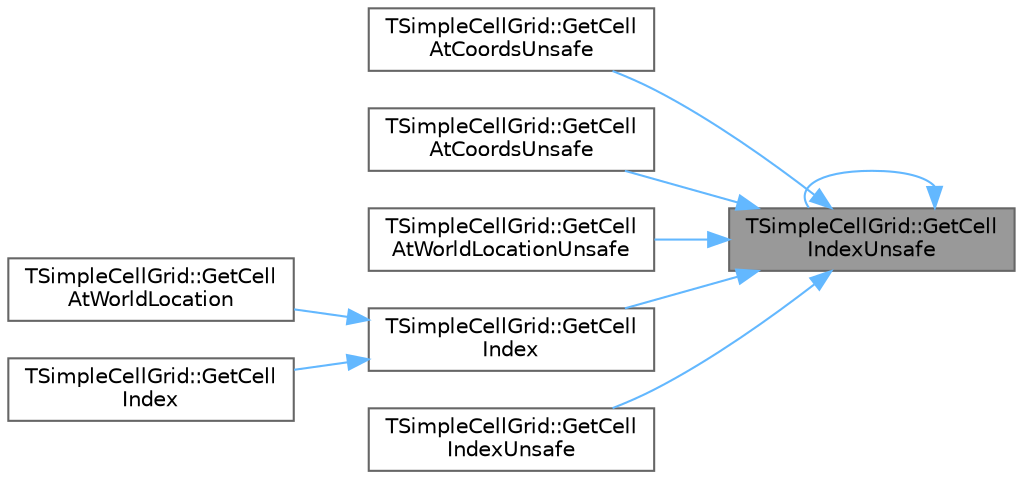 digraph "TSimpleCellGrid::GetCellIndexUnsafe"
{
 // INTERACTIVE_SVG=YES
 // LATEX_PDF_SIZE
  bgcolor="transparent";
  edge [fontname=Helvetica,fontsize=10,labelfontname=Helvetica,labelfontsize=10];
  node [fontname=Helvetica,fontsize=10,shape=box,height=0.2,width=0.4];
  rankdir="RL";
  Node1 [id="Node000001",label="TSimpleCellGrid::GetCell\lIndexUnsafe",height=0.2,width=0.4,color="gray40", fillcolor="grey60", style="filled", fontcolor="black",tooltip="Convert world location to cell index, result can be invalid."];
  Node1 -> Node2 [id="edge1_Node000001_Node000002",dir="back",color="steelblue1",style="solid",tooltip=" "];
  Node2 [id="Node000002",label="TSimpleCellGrid::GetCell\lAtCoordsUnsafe",height=0.2,width=0.4,color="grey40", fillcolor="white", style="filled",URL="$d2/dcb/structTSimpleCellGrid.html#a5e09f9d60048b5d82e36388a1d45fb08",tooltip=" "];
  Node1 -> Node3 [id="edge2_Node000001_Node000003",dir="back",color="steelblue1",style="solid",tooltip=" "];
  Node3 [id="Node000003",label="TSimpleCellGrid::GetCell\lAtCoordsUnsafe",height=0.2,width=0.4,color="grey40", fillcolor="white", style="filled",URL="$d2/dcb/structTSimpleCellGrid.html#a8906f011199d0e10dbbc20e67408d174",tooltip=" "];
  Node1 -> Node4 [id="edge3_Node000001_Node000004",dir="back",color="steelblue1",style="solid",tooltip=" "];
  Node4 [id="Node000004",label="TSimpleCellGrid::GetCell\lAtWorldLocationUnsafe",height=0.2,width=0.4,color="grey40", fillcolor="white", style="filled",URL="$d2/dcb/structTSimpleCellGrid.html#a62cd7a3805193267cce52c0c3346a125",tooltip=" "];
  Node1 -> Node5 [id="edge4_Node000001_Node000005",dir="back",color="steelblue1",style="solid",tooltip=" "];
  Node5 [id="Node000005",label="TSimpleCellGrid::GetCell\lIndex",height=0.2,width=0.4,color="grey40", fillcolor="white", style="filled",URL="$d2/dcb/structTSimpleCellGrid.html#abc04d8fb66b4bfdba281b787b2c1fade",tooltip="Convert (X,Y) coords on grid to cell index, returns -1 for position outside grid."];
  Node5 -> Node6 [id="edge5_Node000005_Node000006",dir="back",color="steelblue1",style="solid",tooltip=" "];
  Node6 [id="Node000006",label="TSimpleCellGrid::GetCell\lAtWorldLocation",height=0.2,width=0.4,color="grey40", fillcolor="white", style="filled",URL="$d2/dcb/structTSimpleCellGrid.html#ada441783c37e1fdac90a512a1f5b4632",tooltip=" "];
  Node5 -> Node7 [id="edge6_Node000005_Node000007",dir="back",color="steelblue1",style="solid",tooltip=" "];
  Node7 [id="Node000007",label="TSimpleCellGrid::GetCell\lIndex",height=0.2,width=0.4,color="grey40", fillcolor="white", style="filled",URL="$d2/dcb/structTSimpleCellGrid.html#a144edcb004e46cb85e3da2e494dc8057",tooltip="Convert world location to cell index, returns -1 for position outside grid."];
  Node1 -> Node8 [id="edge7_Node000001_Node000008",dir="back",color="steelblue1",style="solid",tooltip=" "];
  Node8 [id="Node000008",label="TSimpleCellGrid::GetCell\lIndexUnsafe",height=0.2,width=0.4,color="grey40", fillcolor="white", style="filled",URL="$d2/dcb/structTSimpleCellGrid.html#acd895d28c15ef88bbbc4609d5d9b4d5c",tooltip="Convert (X,Y) coords on grid to cell index, result can be invalid."];
  Node1 -> Node1 [id="edge8_Node000001_Node000001",dir="back",color="steelblue1",style="solid",tooltip=" "];
}
